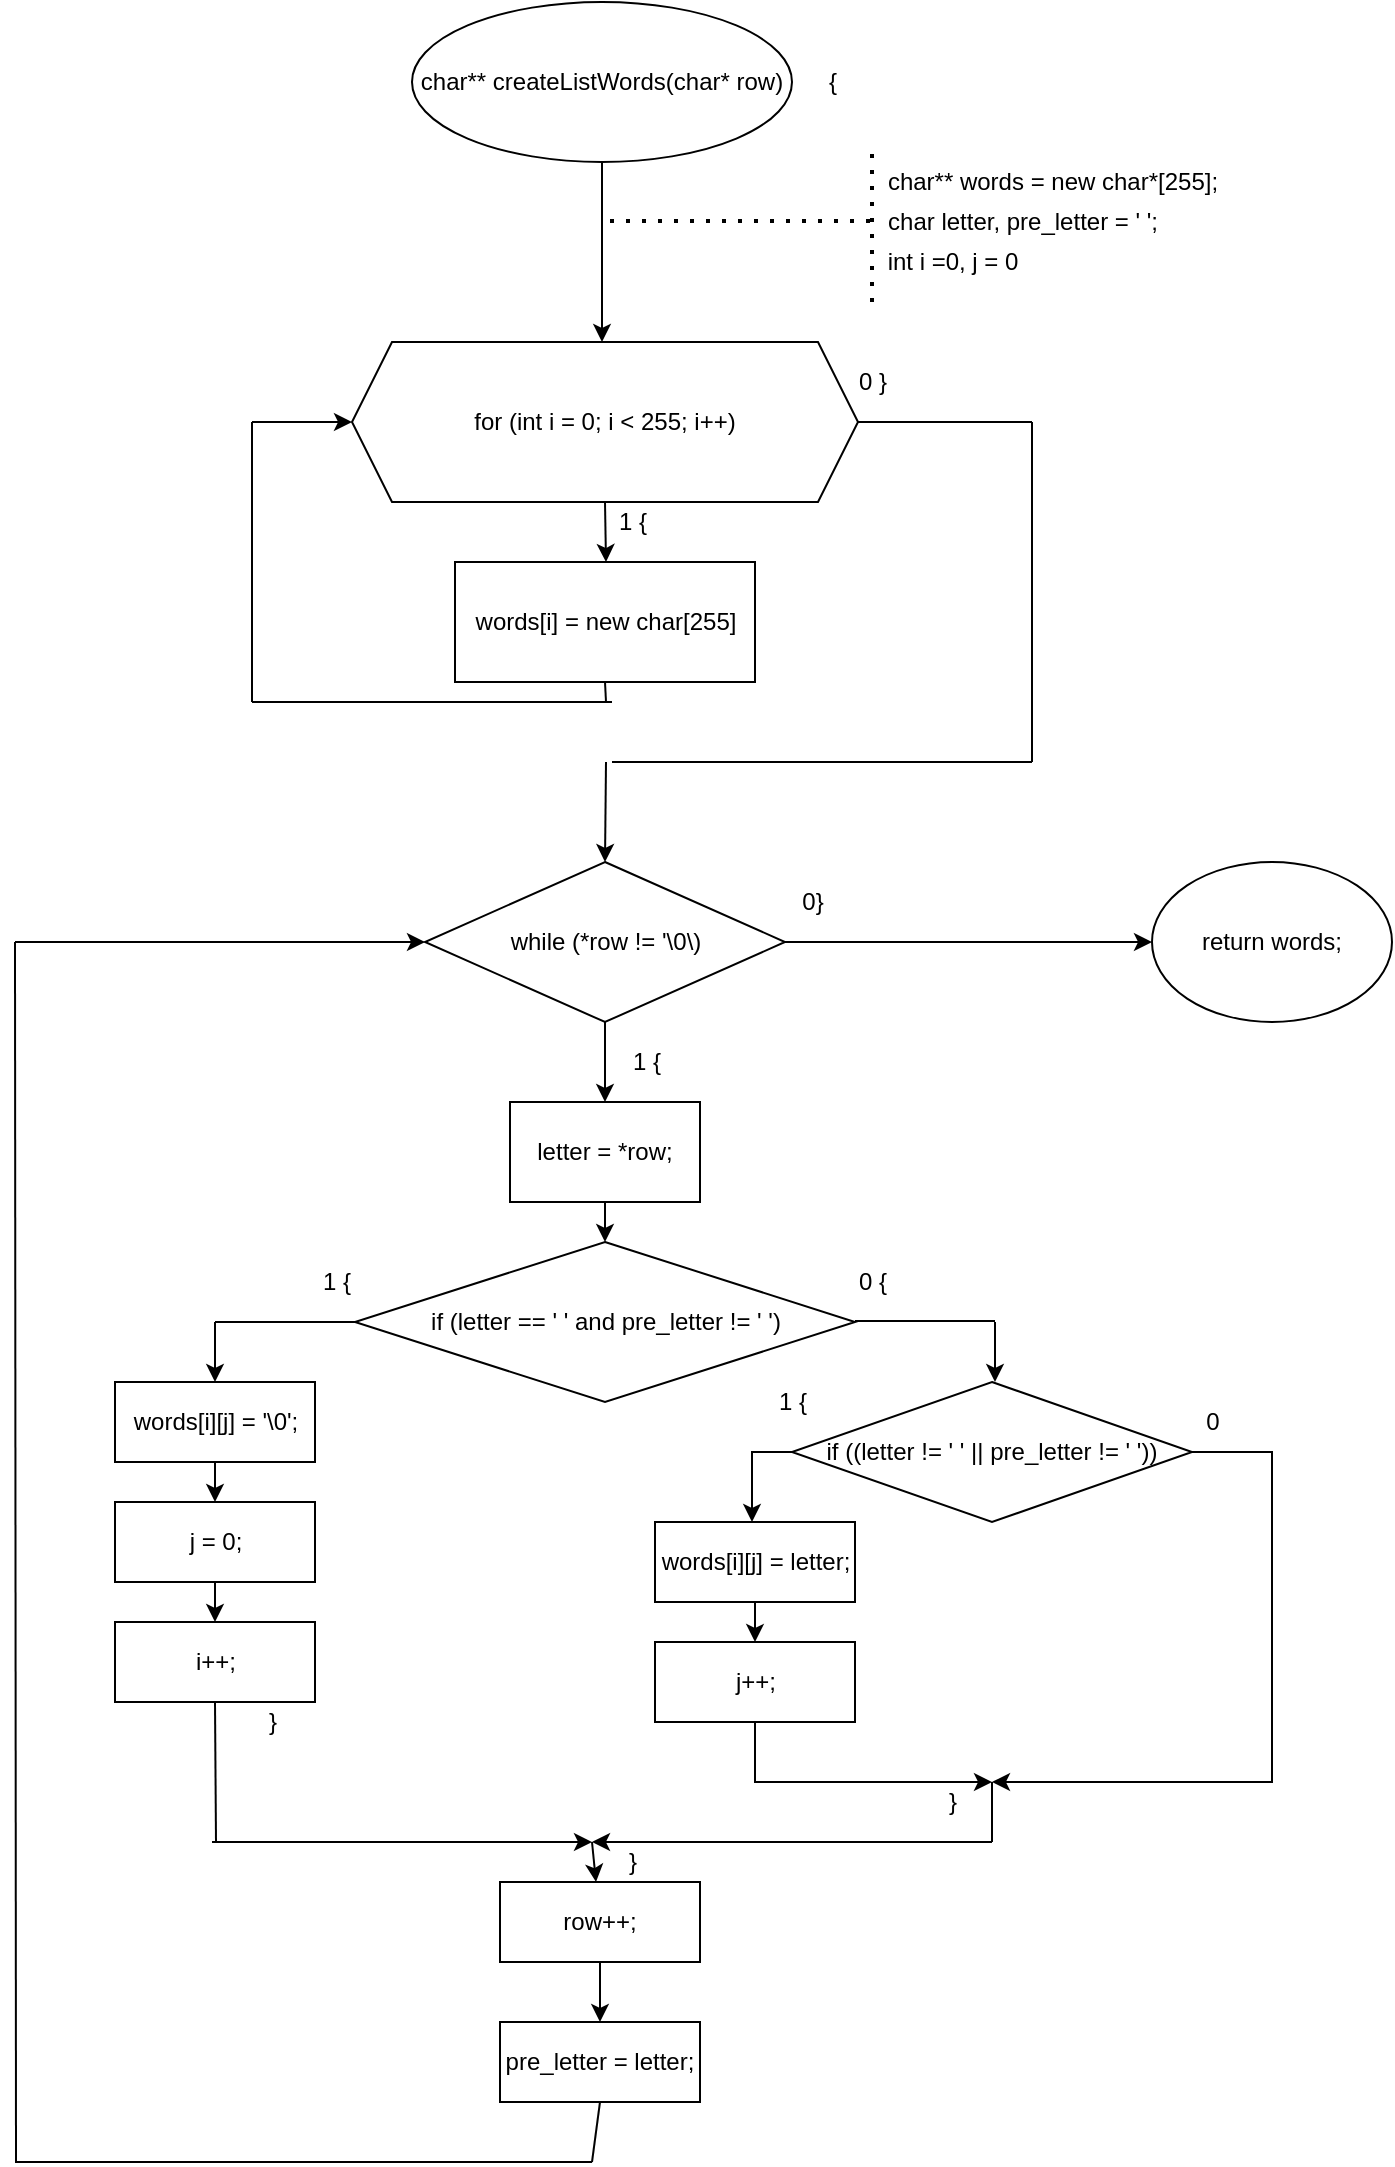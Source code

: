 <mxfile version="13.9.9" type="device"><diagram id="RZiaOS8CDXxbZWrGLsgt" name="Страница 1"><mxGraphModel dx="406" dy="240" grid="1" gridSize="10" guides="1" tooltips="1" connect="1" arrows="1" fold="1" page="1" pageScale="1" pageWidth="827" pageHeight="1169" math="0" shadow="0"><root><mxCell id="0"/><mxCell id="1" parent="0"/><mxCell id="SrJwWWxGIqe7nCUNciUG-1" value="char** createListWords(char* row)" style="ellipse;whiteSpace=wrap;html=1;" parent="1" vertex="1"><mxGeometry x="250" y="10" width="190" height="80" as="geometry"/></mxCell><mxCell id="SrJwWWxGIqe7nCUNciUG-2" value="" style="endArrow=classic;html=1;exitX=0.5;exitY=1;exitDx=0;exitDy=0;" parent="1" source="SrJwWWxGIqe7nCUNciUG-1" edge="1"><mxGeometry width="50" height="50" relative="1" as="geometry"><mxPoint x="390" y="270" as="sourcePoint"/><mxPoint x="345" y="180" as="targetPoint"/></mxGeometry></mxCell><mxCell id="SrJwWWxGIqe7nCUNciUG-3" value="" style="endArrow=none;dashed=1;html=1;dashPattern=1 3;strokeWidth=2;" parent="1" edge="1"><mxGeometry width="50" height="50" relative="1" as="geometry"><mxPoint x="349" y="119.5" as="sourcePoint"/><mxPoint x="479" y="119.5" as="targetPoint"/></mxGeometry></mxCell><mxCell id="SrJwWWxGIqe7nCUNciUG-4" value="" style="endArrow=none;dashed=1;html=1;dashPattern=1 3;strokeWidth=2;" parent="1" edge="1"><mxGeometry width="50" height="50" relative="1" as="geometry"><mxPoint x="480" y="160" as="sourcePoint"/><mxPoint x="480" y="80" as="targetPoint"/></mxGeometry></mxCell><mxCell id="SrJwWWxGIqe7nCUNciUG-5" value="char** words = new char*[255];" style="text;html=1;align=center;verticalAlign=middle;resizable=0;points=[];autosize=1;" parent="1" vertex="1"><mxGeometry x="480" y="90" width="180" height="20" as="geometry"/></mxCell><mxCell id="SrJwWWxGIqe7nCUNciUG-6" value="char letter, pre_letter = ' ';" style="text;html=1;align=center;verticalAlign=middle;resizable=0;points=[];autosize=1;" parent="1" vertex="1"><mxGeometry x="480" y="110" width="150" height="20" as="geometry"/></mxCell><mxCell id="SrJwWWxGIqe7nCUNciUG-7" value="int i =0, j = 0" style="text;html=1;align=center;verticalAlign=middle;resizable=0;points=[];autosize=1;" parent="1" vertex="1"><mxGeometry x="480" y="130" width="80" height="20" as="geometry"/></mxCell><mxCell id="SrJwWWxGIqe7nCUNciUG-8" value="while (*row != '\0\)" style="rhombus;whiteSpace=wrap;html=1;" parent="1" vertex="1"><mxGeometry x="256.5" y="440" width="180" height="80" as="geometry"/></mxCell><mxCell id="SrJwWWxGIqe7nCUNciUG-9" value="{" style="text;html=1;align=center;verticalAlign=middle;resizable=0;points=[];autosize=1;" parent="1" vertex="1"><mxGeometry x="450" y="40" width="20" height="20" as="geometry"/></mxCell><mxCell id="SrJwWWxGIqe7nCUNciUG-10" value="" style="endArrow=classic;html=1;exitX=0.5;exitY=1;exitDx=0;exitDy=0;" parent="1" source="SrJwWWxGIqe7nCUNciUG-8" edge="1"><mxGeometry width="50" height="50" relative="1" as="geometry"><mxPoint x="391.5" y="530" as="sourcePoint"/><mxPoint x="346.5" y="560" as="targetPoint"/></mxGeometry></mxCell><mxCell id="SrJwWWxGIqe7nCUNciUG-11" value="1 {" style="text;html=1;align=center;verticalAlign=middle;resizable=0;points=[];autosize=1;" parent="1" vertex="1"><mxGeometry x="351.5" y="530" width="30" height="20" as="geometry"/></mxCell><mxCell id="SrJwWWxGIqe7nCUNciUG-12" value="letter = *row;" style="rounded=0;whiteSpace=wrap;html=1;" parent="1" vertex="1"><mxGeometry x="299" y="560" width="95" height="50" as="geometry"/></mxCell><mxCell id="SrJwWWxGIqe7nCUNciUG-13" value="" style="endArrow=classic;html=1;exitX=0.5;exitY=1;exitDx=0;exitDy=0;" parent="1" source="SrJwWWxGIqe7nCUNciUG-12" edge="1"><mxGeometry width="50" height="50" relative="1" as="geometry"><mxPoint x="391.5" y="630" as="sourcePoint"/><mxPoint x="346.5" y="630" as="targetPoint"/></mxGeometry></mxCell><mxCell id="SrJwWWxGIqe7nCUNciUG-14" value="if (letter == ' ' and pre_letter != ' ')" style="rhombus;whiteSpace=wrap;html=1;" parent="1" vertex="1"><mxGeometry x="221.5" y="630" width="250" height="80" as="geometry"/></mxCell><mxCell id="SrJwWWxGIqe7nCUNciUG-16" value="" style="endArrow=none;html=1;exitX=0;exitY=0.5;exitDx=0;exitDy=0;" parent="1" source="SrJwWWxGIqe7nCUNciUG-14" edge="1"><mxGeometry width="50" height="50" relative="1" as="geometry"><mxPoint x="391.5" y="830" as="sourcePoint"/><mxPoint x="151.5" y="670" as="targetPoint"/></mxGeometry></mxCell><mxCell id="SrJwWWxGIqe7nCUNciUG-17" value="" style="endArrow=classic;html=1;" parent="1" edge="1"><mxGeometry width="50" height="50" relative="1" as="geometry"><mxPoint x="151.5" y="670" as="sourcePoint"/><mxPoint x="151.5" y="700" as="targetPoint"/></mxGeometry></mxCell><mxCell id="SrJwWWxGIqe7nCUNciUG-18" value="1 {" style="text;html=1;align=center;verticalAlign=middle;resizable=0;points=[];autosize=1;" parent="1" vertex="1"><mxGeometry x="196.5" y="640" width="30" height="20" as="geometry"/></mxCell><mxCell id="SrJwWWxGIqe7nCUNciUG-19" value="words[i][j] = '\0';" style="rounded=0;whiteSpace=wrap;html=1;" parent="1" vertex="1"><mxGeometry x="101.5" y="700" width="100" height="40" as="geometry"/></mxCell><mxCell id="SrJwWWxGIqe7nCUNciUG-20" value="j = 0;" style="rounded=0;whiteSpace=wrap;html=1;" parent="1" vertex="1"><mxGeometry x="101.5" y="760" width="100" height="40" as="geometry"/></mxCell><mxCell id="SrJwWWxGIqe7nCUNciUG-21" value="i++;" style="rounded=0;whiteSpace=wrap;html=1;" parent="1" vertex="1"><mxGeometry x="101.5" y="820" width="100" height="40" as="geometry"/></mxCell><mxCell id="SrJwWWxGIqe7nCUNciUG-22" value="" style="endArrow=classic;html=1;exitX=0.5;exitY=1;exitDx=0;exitDy=0;" parent="1" source="SrJwWWxGIqe7nCUNciUG-19" target="SrJwWWxGIqe7nCUNciUG-20" edge="1"><mxGeometry width="50" height="50" relative="1" as="geometry"><mxPoint x="391.5" y="930" as="sourcePoint"/><mxPoint x="441.5" y="880" as="targetPoint"/></mxGeometry></mxCell><mxCell id="SrJwWWxGIqe7nCUNciUG-23" value="" style="endArrow=classic;html=1;exitX=0.5;exitY=1;exitDx=0;exitDy=0;entryX=0.5;entryY=0;entryDx=0;entryDy=0;" parent="1" source="SrJwWWxGIqe7nCUNciUG-20" target="SrJwWWxGIqe7nCUNciUG-21" edge="1"><mxGeometry width="50" height="50" relative="1" as="geometry"><mxPoint x="161.5" y="750" as="sourcePoint"/><mxPoint x="161.5" y="770" as="targetPoint"/></mxGeometry></mxCell><mxCell id="SrJwWWxGIqe7nCUNciUG-24" value="" style="endArrow=none;html=1;exitX=0;exitY=0.5;exitDx=0;exitDy=0;" parent="1" edge="1"><mxGeometry width="50" height="50" relative="1" as="geometry"><mxPoint x="541.5" y="669.5" as="sourcePoint"/><mxPoint x="471.5" y="669.5" as="targetPoint"/></mxGeometry></mxCell><mxCell id="SrJwWWxGIqe7nCUNciUG-25" value="" style="endArrow=classic;html=1;" parent="1" edge="1"><mxGeometry width="50" height="50" relative="1" as="geometry"><mxPoint x="541.5" y="670" as="sourcePoint"/><mxPoint x="541.5" y="700" as="targetPoint"/></mxGeometry></mxCell><mxCell id="SrJwWWxGIqe7nCUNciUG-27" value="words[i][j] = letter;" style="rounded=0;whiteSpace=wrap;html=1;" parent="1" vertex="1"><mxGeometry x="371.5" y="770" width="100" height="40" as="geometry"/></mxCell><mxCell id="wmpAOJGaYX8IePMoyyUr-8" style="edgeStyle=orthogonalEdgeStyle;rounded=0;orthogonalLoop=1;jettySize=auto;html=1;" parent="1" source="SrJwWWxGIqe7nCUNciUG-28" edge="1"><mxGeometry relative="1" as="geometry"><mxPoint x="540" y="900" as="targetPoint"/><Array as="points"><mxPoint x="422" y="900"/></Array></mxGeometry></mxCell><mxCell id="SrJwWWxGIqe7nCUNciUG-28" value="j++;" style="rounded=0;whiteSpace=wrap;html=1;" parent="1" vertex="1"><mxGeometry x="371.5" y="830" width="100" height="40" as="geometry"/></mxCell><mxCell id="SrJwWWxGIqe7nCUNciUG-29" value="" style="endArrow=classic;html=1;exitX=0.5;exitY=1;exitDx=0;exitDy=0;" parent="1" source="SrJwWWxGIqe7nCUNciUG-27" target="SrJwWWxGIqe7nCUNciUG-28" edge="1"><mxGeometry width="50" height="50" relative="1" as="geometry"><mxPoint x="161.5" y="750" as="sourcePoint"/><mxPoint x="161.5" y="770" as="targetPoint"/><Array as="points"/></mxGeometry></mxCell><mxCell id="SrJwWWxGIqe7nCUNciUG-30" value="" style="endArrow=none;html=1;exitX=0.5;exitY=1;exitDx=0;exitDy=0;" parent="1" source="SrJwWWxGIqe7nCUNciUG-21" edge="1"><mxGeometry width="50" height="50" relative="1" as="geometry"><mxPoint x="391.5" y="830" as="sourcePoint"/><mxPoint x="152" y="930" as="targetPoint"/></mxGeometry></mxCell><mxCell id="SrJwWWxGIqe7nCUNciUG-35" value="row++;" style="rounded=0;whiteSpace=wrap;html=1;" parent="1" vertex="1"><mxGeometry x="294" y="950" width="100" height="40" as="geometry"/></mxCell><mxCell id="SrJwWWxGIqe7nCUNciUG-36" value="pre_letter = letter;" style="rounded=0;whiteSpace=wrap;html=1;" parent="1" vertex="1"><mxGeometry x="294" y="1020" width="100" height="40" as="geometry"/></mxCell><mxCell id="SrJwWWxGIqe7nCUNciUG-37" value="" style="endArrow=classic;html=1;exitX=0.5;exitY=1;exitDx=0;exitDy=0;" parent="1" source="SrJwWWxGIqe7nCUNciUG-35" target="SrJwWWxGIqe7nCUNciUG-36" edge="1"><mxGeometry width="50" height="50" relative="1" as="geometry"><mxPoint x="351.5" y="890" as="sourcePoint"/><mxPoint x="351.5" y="920" as="targetPoint"/></mxGeometry></mxCell><mxCell id="SrJwWWxGIqe7nCUNciUG-39" value="" style="endArrow=none;html=1;" parent="1" edge="1"><mxGeometry width="50" height="50" relative="1" as="geometry"><mxPoint x="340" y="1090" as="sourcePoint"/><mxPoint x="51.5" y="1090" as="targetPoint"/></mxGeometry></mxCell><mxCell id="SrJwWWxGIqe7nCUNciUG-40" value="" style="endArrow=none;html=1;" parent="1" edge="1"><mxGeometry width="50" height="50" relative="1" as="geometry"><mxPoint x="52" y="1090" as="sourcePoint"/><mxPoint x="51.5" y="480" as="targetPoint"/></mxGeometry></mxCell><mxCell id="SrJwWWxGIqe7nCUNciUG-41" value="" style="endArrow=classic;html=1;entryX=0;entryY=0.5;entryDx=0;entryDy=0;" parent="1" target="SrJwWWxGIqe7nCUNciUG-8" edge="1"><mxGeometry width="50" height="50" relative="1" as="geometry"><mxPoint x="51.5" y="480" as="sourcePoint"/><mxPoint x="221.5" y="490" as="targetPoint"/></mxGeometry></mxCell><mxCell id="SrJwWWxGIqe7nCUNciUG-43" value="" style="endArrow=classic;html=1;exitX=1;exitY=0.5;exitDx=0;exitDy=0;" parent="1" source="SrJwWWxGIqe7nCUNciUG-8" target="SrJwWWxGIqe7nCUNciUG-64" edge="1"><mxGeometry width="50" height="50" relative="1" as="geometry"><mxPoint x="441.5" y="540" as="sourcePoint"/><mxPoint x="580" y="480" as="targetPoint"/></mxGeometry></mxCell><mxCell id="SrJwWWxGIqe7nCUNciUG-45" value="for (int i = 0; i &amp;lt; 255; i++)" style="shape=hexagon;perimeter=hexagonPerimeter2;whiteSpace=wrap;html=1;fixedSize=1;" parent="1" vertex="1"><mxGeometry x="220" y="180" width="253" height="80" as="geometry"/></mxCell><mxCell id="SrJwWWxGIqe7nCUNciUG-46" value="" style="endArrow=classic;html=1;exitX=0.5;exitY=1;exitDx=0;exitDy=0;" parent="1" source="SrJwWWxGIqe7nCUNciUG-45" edge="1"><mxGeometry width="50" height="50" relative="1" as="geometry"><mxPoint x="430" y="270" as="sourcePoint"/><mxPoint x="347" y="290" as="targetPoint"/></mxGeometry></mxCell><mxCell id="SrJwWWxGIqe7nCUNciUG-47" value="words[i] = new char[255]" style="rounded=0;whiteSpace=wrap;html=1;" parent="1" vertex="1"><mxGeometry x="271.5" y="290" width="150" height="60" as="geometry"/></mxCell><mxCell id="SrJwWWxGIqe7nCUNciUG-48" value="1 {" style="text;html=1;align=center;verticalAlign=middle;resizable=0;points=[];autosize=1;" parent="1" vertex="1"><mxGeometry x="345" y="260" width="30" height="20" as="geometry"/></mxCell><mxCell id="SrJwWWxGIqe7nCUNciUG-49" value="" style="endArrow=none;html=1;exitX=0.5;exitY=1;exitDx=0;exitDy=0;" parent="1" source="SrJwWWxGIqe7nCUNciUG-47" edge="1"><mxGeometry width="50" height="50" relative="1" as="geometry"><mxPoint x="430" y="260" as="sourcePoint"/><mxPoint x="347" y="360" as="targetPoint"/></mxGeometry></mxCell><mxCell id="SrJwWWxGIqe7nCUNciUG-50" value="" style="endArrow=none;html=1;" parent="1" edge="1"><mxGeometry width="50" height="50" relative="1" as="geometry"><mxPoint x="170" y="360" as="sourcePoint"/><mxPoint x="350" y="360" as="targetPoint"/></mxGeometry></mxCell><mxCell id="SrJwWWxGIqe7nCUNciUG-51" value="" style="endArrow=none;html=1;" parent="1" edge="1"><mxGeometry width="50" height="50" relative="1" as="geometry"><mxPoint x="170" y="360" as="sourcePoint"/><mxPoint x="170" y="220" as="targetPoint"/></mxGeometry></mxCell><mxCell id="SrJwWWxGIqe7nCUNciUG-52" value="" style="endArrow=classic;html=1;entryX=0;entryY=0.5;entryDx=0;entryDy=0;" parent="1" target="SrJwWWxGIqe7nCUNciUG-45" edge="1"><mxGeometry width="50" height="50" relative="1" as="geometry"><mxPoint x="170" y="220" as="sourcePoint"/><mxPoint x="480" y="210" as="targetPoint"/></mxGeometry></mxCell><mxCell id="SrJwWWxGIqe7nCUNciUG-54" value="" style="endArrow=none;html=1;" parent="1" edge="1"><mxGeometry width="50" height="50" relative="1" as="geometry"><mxPoint x="560" y="390" as="sourcePoint"/><mxPoint x="560" y="220" as="targetPoint"/></mxGeometry></mxCell><mxCell id="SrJwWWxGIqe7nCUNciUG-55" value="" style="endArrow=none;html=1;exitX=1;exitY=0.5;exitDx=0;exitDy=0;" parent="1" source="SrJwWWxGIqe7nCUNciUG-45" edge="1"><mxGeometry width="50" height="50" relative="1" as="geometry"><mxPoint x="270" y="360" as="sourcePoint"/><mxPoint x="560" y="220" as="targetPoint"/></mxGeometry></mxCell><mxCell id="SrJwWWxGIqe7nCUNciUG-56" value="" style="endArrow=none;html=1;" parent="1" edge="1"><mxGeometry width="50" height="50" relative="1" as="geometry"><mxPoint x="350" y="390" as="sourcePoint"/><mxPoint x="560" y="390" as="targetPoint"/></mxGeometry></mxCell><mxCell id="SrJwWWxGIqe7nCUNciUG-58" value="" style="endArrow=classic;html=1;entryX=0.5;entryY=0;entryDx=0;entryDy=0;" parent="1" target="SrJwWWxGIqe7nCUNciUG-8" edge="1"><mxGeometry width="50" height="50" relative="1" as="geometry"><mxPoint x="347" y="390" as="sourcePoint"/><mxPoint x="320" y="310" as="targetPoint"/></mxGeometry></mxCell><mxCell id="SrJwWWxGIqe7nCUNciUG-59" value="0 }" style="text;html=1;align=center;verticalAlign=middle;resizable=0;points=[];autosize=1;" parent="1" vertex="1"><mxGeometry x="465" y="190" width="30" height="20" as="geometry"/></mxCell><mxCell id="SrJwWWxGIqe7nCUNciUG-60" value="0}" style="text;html=1;align=center;verticalAlign=middle;resizable=0;points=[];autosize=1;" parent="1" vertex="1"><mxGeometry x="435" y="450" width="30" height="20" as="geometry"/></mxCell><mxCell id="SrJwWWxGIqe7nCUNciUG-61" value="}" style="text;html=1;align=center;verticalAlign=middle;resizable=0;points=[];autosize=1;" parent="1" vertex="1"><mxGeometry x="170" y="860" width="20" height="20" as="geometry"/></mxCell><mxCell id="SrJwWWxGIqe7nCUNciUG-63" value="0 {" style="text;html=1;align=center;verticalAlign=middle;resizable=0;points=[];autosize=1;" parent="1" vertex="1"><mxGeometry x="465" y="640" width="30" height="20" as="geometry"/></mxCell><mxCell id="SrJwWWxGIqe7nCUNciUG-64" value="return words;" style="ellipse;whiteSpace=wrap;html=1;" parent="1" vertex="1"><mxGeometry x="620" y="440" width="120" height="80" as="geometry"/></mxCell><mxCell id="wmpAOJGaYX8IePMoyyUr-3" style="edgeStyle=orthogonalEdgeStyle;rounded=0;orthogonalLoop=1;jettySize=auto;html=1;" parent="1" source="wmpAOJGaYX8IePMoyyUr-1" target="SrJwWWxGIqe7nCUNciUG-27" edge="1"><mxGeometry relative="1" as="geometry"><mxPoint x="420" y="760" as="targetPoint"/><Array as="points"><mxPoint x="420" y="735"/></Array></mxGeometry></mxCell><mxCell id="wmpAOJGaYX8IePMoyyUr-9" style="edgeStyle=orthogonalEdgeStyle;rounded=0;orthogonalLoop=1;jettySize=auto;html=1;" parent="1" source="wmpAOJGaYX8IePMoyyUr-1" edge="1"><mxGeometry relative="1" as="geometry"><mxPoint x="540" y="900" as="targetPoint"/><Array as="points"><mxPoint x="680" y="735"/><mxPoint x="680" y="900"/></Array></mxGeometry></mxCell><mxCell id="wmpAOJGaYX8IePMoyyUr-1" value="if ((letter != ' ' || pre_letter != ' '))" style="rhombus;whiteSpace=wrap;html=1;" parent="1" vertex="1"><mxGeometry x="440" y="700" width="200" height="70" as="geometry"/></mxCell><mxCell id="wmpAOJGaYX8IePMoyyUr-5" value="" style="endArrow=none;html=1;exitX=0.5;exitY=1;exitDx=0;exitDy=0;" parent="1" source="SrJwWWxGIqe7nCUNciUG-36" edge="1"><mxGeometry width="50" height="50" relative="1" as="geometry"><mxPoint x="460" y="1000" as="sourcePoint"/><mxPoint x="340" y="1090" as="targetPoint"/></mxGeometry></mxCell><mxCell id="wmpAOJGaYX8IePMoyyUr-11" value="" style="endArrow=classic;html=1;" parent="1" edge="1"><mxGeometry width="50" height="50" relative="1" as="geometry"><mxPoint x="540" y="930" as="sourcePoint"/><mxPoint x="340" y="930" as="targetPoint"/></mxGeometry></mxCell><mxCell id="wmpAOJGaYX8IePMoyyUr-12" value="" style="endArrow=none;html=1;" parent="1" edge="1"><mxGeometry width="50" height="50" relative="1" as="geometry"><mxPoint x="540" y="900" as="sourcePoint"/><mxPoint x="540" y="930" as="targetPoint"/></mxGeometry></mxCell><mxCell id="wmpAOJGaYX8IePMoyyUr-14" value="" style="endArrow=classic;html=1;" parent="1" edge="1"><mxGeometry width="50" height="50" relative="1" as="geometry"><mxPoint x="150" y="930" as="sourcePoint"/><mxPoint x="340" y="930" as="targetPoint"/></mxGeometry></mxCell><mxCell id="wmpAOJGaYX8IePMoyyUr-15" value="" style="endArrow=classic;html=1;" parent="1" target="SrJwWWxGIqe7nCUNciUG-35" edge="1"><mxGeometry width="50" height="50" relative="1" as="geometry"><mxPoint x="340" y="930" as="sourcePoint"/><mxPoint x="290" y="820" as="targetPoint"/></mxGeometry></mxCell><mxCell id="ltnz239HuwV4t8g9Hj24-1" value="1 {" style="text;html=1;align=center;verticalAlign=middle;resizable=0;points=[];autosize=1;" vertex="1" parent="1"><mxGeometry x="425" y="700" width="30" height="20" as="geometry"/></mxCell><mxCell id="ltnz239HuwV4t8g9Hj24-2" value="0" style="text;html=1;align=center;verticalAlign=middle;resizable=0;points=[];autosize=1;" vertex="1" parent="1"><mxGeometry x="640" y="710" width="20" height="20" as="geometry"/></mxCell><mxCell id="ltnz239HuwV4t8g9Hj24-3" value="}" style="text;html=1;align=center;verticalAlign=middle;resizable=0;points=[];autosize=1;" vertex="1" parent="1"><mxGeometry x="510" y="900" width="20" height="20" as="geometry"/></mxCell><mxCell id="ltnz239HuwV4t8g9Hj24-4" value="}" style="text;html=1;align=center;verticalAlign=middle;resizable=0;points=[];autosize=1;" vertex="1" parent="1"><mxGeometry x="350" y="930" width="20" height="20" as="geometry"/></mxCell></root></mxGraphModel></diagram></mxfile>